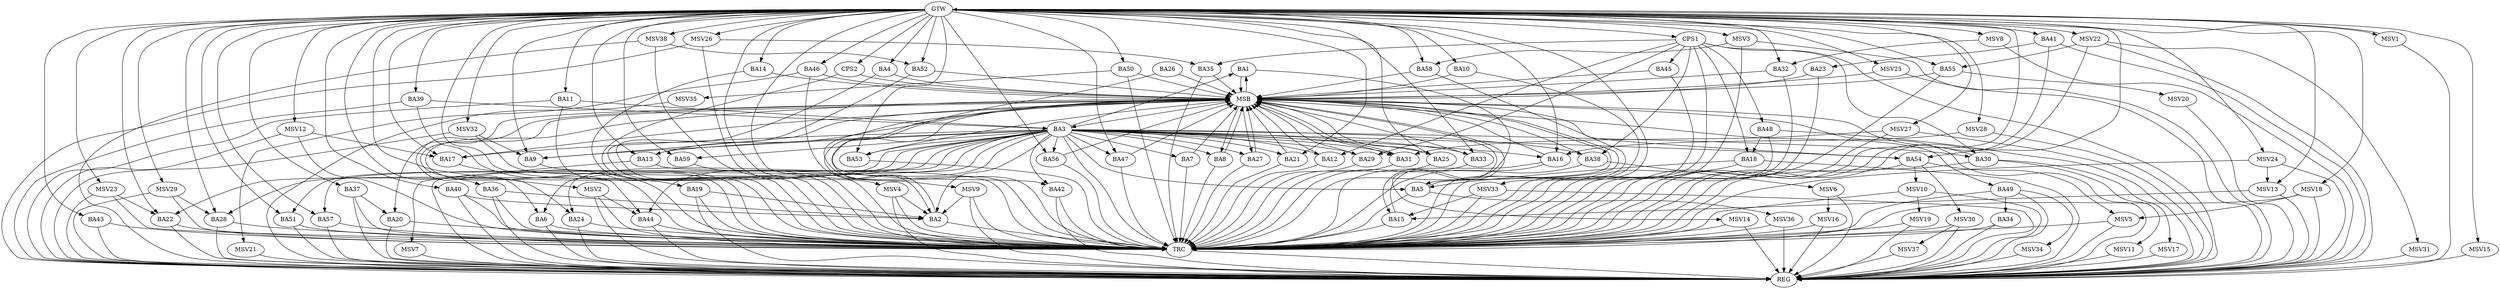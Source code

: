 strict digraph G {
  BA1 [ label="BA1" ];
  BA2 [ label="BA2" ];
  BA3 [ label="BA3" ];
  BA4 [ label="BA4" ];
  BA5 [ label="BA5" ];
  BA6 [ label="BA6" ];
  BA7 [ label="BA7" ];
  BA8 [ label="BA8" ];
  BA9 [ label="BA9" ];
  BA10 [ label="BA10" ];
  BA11 [ label="BA11" ];
  BA12 [ label="BA12" ];
  BA13 [ label="BA13" ];
  BA14 [ label="BA14" ];
  BA15 [ label="BA15" ];
  BA16 [ label="BA16" ];
  BA17 [ label="BA17" ];
  BA18 [ label="BA18" ];
  BA19 [ label="BA19" ];
  BA20 [ label="BA20" ];
  BA21 [ label="BA21" ];
  BA22 [ label="BA22" ];
  BA23 [ label="BA23" ];
  BA24 [ label="BA24" ];
  BA25 [ label="BA25" ];
  BA26 [ label="BA26" ];
  BA27 [ label="BA27" ];
  BA28 [ label="BA28" ];
  BA29 [ label="BA29" ];
  BA30 [ label="BA30" ];
  BA31 [ label="BA31" ];
  BA32 [ label="BA32" ];
  BA33 [ label="BA33" ];
  BA34 [ label="BA34" ];
  BA35 [ label="BA35" ];
  BA36 [ label="BA36" ];
  BA37 [ label="BA37" ];
  BA38 [ label="BA38" ];
  BA39 [ label="BA39" ];
  BA40 [ label="BA40" ];
  BA41 [ label="BA41" ];
  BA42 [ label="BA42" ];
  BA43 [ label="BA43" ];
  BA44 [ label="BA44" ];
  BA45 [ label="BA45" ];
  BA46 [ label="BA46" ];
  BA47 [ label="BA47" ];
  BA48 [ label="BA48" ];
  BA49 [ label="BA49" ];
  BA50 [ label="BA50" ];
  BA51 [ label="BA51" ];
  BA52 [ label="BA52" ];
  BA53 [ label="BA53" ];
  BA54 [ label="BA54" ];
  BA55 [ label="BA55" ];
  BA56 [ label="BA56" ];
  BA57 [ label="BA57" ];
  BA58 [ label="BA58" ];
  BA59 [ label="BA59" ];
  CPS1 [ label="CPS1" ];
  CPS2 [ label="CPS2" ];
  GTW [ label="GTW" ];
  REG [ label="REG" ];
  MSB [ label="MSB" ];
  TRC [ label="TRC" ];
  MSV1 [ label="MSV1" ];
  MSV2 [ label="MSV2" ];
  MSV3 [ label="MSV3" ];
  MSV4 [ label="MSV4" ];
  MSV5 [ label="MSV5" ];
  MSV6 [ label="MSV6" ];
  MSV7 [ label="MSV7" ];
  MSV8 [ label="MSV8" ];
  MSV9 [ label="MSV9" ];
  MSV10 [ label="MSV10" ];
  MSV11 [ label="MSV11" ];
  MSV12 [ label="MSV12" ];
  MSV13 [ label="MSV13" ];
  MSV14 [ label="MSV14" ];
  MSV15 [ label="MSV15" ];
  MSV16 [ label="MSV16" ];
  MSV17 [ label="MSV17" ];
  MSV18 [ label="MSV18" ];
  MSV19 [ label="MSV19" ];
  MSV20 [ label="MSV20" ];
  MSV21 [ label="MSV21" ];
  MSV22 [ label="MSV22" ];
  MSV23 [ label="MSV23" ];
  MSV24 [ label="MSV24" ];
  MSV25 [ label="MSV25" ];
  MSV26 [ label="MSV26" ];
  MSV27 [ label="MSV27" ];
  MSV28 [ label="MSV28" ];
  MSV29 [ label="MSV29" ];
  MSV30 [ label="MSV30" ];
  MSV31 [ label="MSV31" ];
  MSV32 [ label="MSV32" ];
  MSV33 [ label="MSV33" ];
  MSV34 [ label="MSV34" ];
  MSV35 [ label="MSV35" ];
  MSV36 [ label="MSV36" ];
  MSV37 [ label="MSV37" ];
  MSV38 [ label="MSV38" ];
  BA3 -> BA2;
  BA11 -> BA3;
  BA18 -> BA5;
  BA19 -> BA2;
  BA36 -> BA2;
  BA37 -> BA20;
  BA39 -> BA3;
  BA40 -> BA2;
  BA41 -> BA23;
  BA48 -> BA18;
  BA49 -> BA34;
  CPS1 -> BA38;
  CPS1 -> BA30;
  CPS1 -> BA18;
  CPS1 -> BA35;
  CPS1 -> BA12;
  CPS1 -> BA48;
  CPS1 -> BA29;
  CPS1 -> BA45;
  GTW -> BA4;
  GTW -> BA9;
  GTW -> BA10;
  GTW -> BA11;
  GTW -> BA13;
  GTW -> BA14;
  GTW -> BA16;
  GTW -> BA17;
  GTW -> BA19;
  GTW -> BA21;
  GTW -> BA22;
  GTW -> BA25;
  GTW -> BA28;
  GTW -> BA32;
  GTW -> BA33;
  GTW -> BA36;
  GTW -> BA37;
  GTW -> BA39;
  GTW -> BA40;
  GTW -> BA41;
  GTW -> BA43;
  GTW -> BA46;
  GTW -> BA47;
  GTW -> BA50;
  GTW -> BA51;
  GTW -> BA52;
  GTW -> BA53;
  GTW -> BA54;
  GTW -> BA55;
  GTW -> BA56;
  GTW -> BA57;
  GTW -> BA58;
  GTW -> BA59;
  GTW -> CPS1;
  GTW -> CPS2;
  BA3 -> REG;
  BA6 -> REG;
  BA11 -> REG;
  BA18 -> REG;
  BA19 -> REG;
  BA20 -> REG;
  BA22 -> REG;
  BA24 -> REG;
  BA28 -> REG;
  BA34 -> REG;
  BA36 -> REG;
  BA37 -> REG;
  BA39 -> REG;
  BA40 -> REG;
  BA41 -> REG;
  BA42 -> REG;
  BA43 -> REG;
  BA44 -> REG;
  BA48 -> REG;
  BA49 -> REG;
  BA51 -> REG;
  BA57 -> REG;
  CPS1 -> REG;
  BA1 -> MSB;
  MSB -> BA2;
  MSB -> REG;
  BA2 -> MSB;
  MSB -> BA1;
  BA4 -> MSB;
  BA5 -> MSB;
  BA7 -> MSB;
  BA8 -> MSB;
  MSB -> BA5;
  BA9 -> MSB;
  BA10 -> MSB;
  MSB -> BA3;
  BA12 -> MSB;
  BA13 -> MSB;
  MSB -> BA8;
  BA14 -> MSB;
  BA15 -> MSB;
  BA16 -> MSB;
  BA17 -> MSB;
  BA21 -> MSB;
  BA23 -> MSB;
  BA25 -> MSB;
  BA26 -> MSB;
  MSB -> BA15;
  BA27 -> MSB;
  BA29 -> MSB;
  BA30 -> MSB;
  MSB -> BA24;
  BA31 -> MSB;
  BA32 -> MSB;
  BA33 -> MSB;
  BA35 -> MSB;
  MSB -> BA20;
  BA38 -> MSB;
  BA45 -> MSB;
  MSB -> BA6;
  BA46 -> MSB;
  BA47 -> MSB;
  BA50 -> MSB;
  MSB -> BA42;
  BA52 -> MSB;
  BA53 -> MSB;
  MSB -> BA31;
  BA54 -> MSB;
  MSB -> BA49;
  BA55 -> MSB;
  BA56 -> MSB;
  BA58 -> MSB;
  MSB -> BA27;
  CPS2 -> MSB;
  MSB -> BA44;
  BA1 -> TRC;
  BA2 -> TRC;
  BA3 -> TRC;
  BA4 -> TRC;
  BA5 -> TRC;
  BA6 -> TRC;
  BA7 -> TRC;
  BA8 -> TRC;
  BA9 -> TRC;
  BA10 -> TRC;
  BA11 -> TRC;
  BA12 -> TRC;
  BA13 -> TRC;
  BA14 -> TRC;
  BA15 -> TRC;
  BA16 -> TRC;
  BA17 -> TRC;
  BA18 -> TRC;
  BA19 -> TRC;
  BA20 -> TRC;
  BA21 -> TRC;
  BA22 -> TRC;
  BA23 -> TRC;
  BA24 -> TRC;
  BA25 -> TRC;
  BA26 -> TRC;
  BA27 -> TRC;
  BA28 -> TRC;
  BA29 -> TRC;
  BA30 -> TRC;
  BA31 -> TRC;
  BA32 -> TRC;
  BA33 -> TRC;
  BA34 -> TRC;
  BA35 -> TRC;
  BA36 -> TRC;
  BA37 -> TRC;
  BA38 -> TRC;
  BA39 -> TRC;
  BA40 -> TRC;
  BA41 -> TRC;
  BA42 -> TRC;
  BA43 -> TRC;
  BA44 -> TRC;
  BA45 -> TRC;
  BA46 -> TRC;
  BA47 -> TRC;
  BA48 -> TRC;
  BA49 -> TRC;
  BA50 -> TRC;
  BA51 -> TRC;
  BA52 -> TRC;
  BA53 -> TRC;
  BA54 -> TRC;
  BA55 -> TRC;
  BA56 -> TRC;
  BA57 -> TRC;
  BA58 -> TRC;
  BA59 -> TRC;
  CPS1 -> TRC;
  CPS2 -> TRC;
  GTW -> TRC;
  TRC -> REG;
  BA3 -> BA27;
  BA3 -> BA16;
  BA3 -> BA57;
  BA3 -> BA25;
  BA3 -> BA30;
  BA3 -> BA51;
  BA3 -> BA7;
  BA3 -> BA28;
  BA3 -> BA5;
  BA3 -> BA53;
  BA3 -> BA54;
  BA3 -> BA44;
  BA3 -> BA8;
  BA3 -> BA17;
  BA3 -> BA24;
  BA3 -> BA1;
  BA3 -> BA22;
  BA3 -> BA29;
  BA3 -> BA59;
  BA3 -> BA47;
  BA3 -> BA56;
  BA3 -> BA42;
  BA3 -> BA33;
  BA3 -> BA38;
  BA3 -> BA12;
  BA3 -> BA21;
  BA3 -> BA13;
  BA3 -> BA6;
  BA3 -> BA9;
  BA3 -> BA31;
  MSV1 -> GTW;
  GTW -> MSV1;
  MSV1 -> REG;
  MSV2 -> BA44;
  GTW -> MSV2;
  MSV2 -> REG;
  MSV2 -> TRC;
  MSV3 -> BA58;
  GTW -> MSV3;
  MSV3 -> REG;
  MSV3 -> TRC;
  MSV4 -> BA2;
  GTW -> MSV4;
  MSV4 -> REG;
  MSV4 -> TRC;
  BA54 -> MSV5;
  MSV5 -> REG;
  MSV5 -> TRC;
  BA38 -> MSV6;
  MSV6 -> REG;
  BA13 -> MSV7;
  MSV7 -> REG;
  MSV8 -> BA32;
  GTW -> MSV8;
  MSV8 -> REG;
  MSV9 -> BA2;
  GTW -> MSV9;
  MSV9 -> REG;
  MSV9 -> TRC;
  BA54 -> MSV10;
  MSV10 -> REG;
  MSV10 -> TRC;
  BA30 -> MSV11;
  MSV11 -> REG;
  MSV12 -> BA17;
  GTW -> MSV12;
  MSV12 -> REG;
  MSV12 -> TRC;
  MSV13 -> BA15;
  GTW -> MSV13;
  MSV13 -> REG;
  BA16 -> MSV14;
  MSV14 -> REG;
  MSV14 -> TRC;
  GTW -> MSV15;
  MSV15 -> REG;
  MSV6 -> MSV16;
  MSV16 -> REG;
  MSV16 -> TRC;
  BA30 -> MSV17;
  MSV17 -> REG;
  MSV18 -> MSV5;
  GTW -> MSV18;
  MSV18 -> REG;
  MSV18 -> TRC;
  MSV10 -> MSV19;
  MSV19 -> REG;
  MSV19 -> TRC;
  BA55 -> MSV20;
  MSV20 -> REG;
  BA46 -> MSV21;
  MSV21 -> REG;
  MSV22 -> BA55;
  GTW -> MSV22;
  MSV22 -> REG;
  MSV22 -> TRC;
  MSV23 -> BA22;
  GTW -> MSV23;
  MSV23 -> REG;
  MSV23 -> TRC;
  MSV24 -> MSV13;
  GTW -> MSV24;
  MSV24 -> REG;
  MSV24 -> TRC;
  MSV25 -> MSB;
  GTW -> MSV25;
  MSV25 -> REG;
  MSV26 -> BA35;
  GTW -> MSV26;
  MSV26 -> REG;
  MSV26 -> TRC;
  MSV27 -> BA31;
  GTW -> MSV27;
  MSV27 -> REG;
  MSV27 -> TRC;
  MSV28 -> BA16;
  GTW -> MSV28;
  MSV28 -> REG;
  MSV29 -> BA28;
  GTW -> MSV29;
  MSV29 -> REG;
  MSV29 -> TRC;
  BA54 -> MSV30;
  MSV30 -> REG;
  MSV30 -> TRC;
  MSV22 -> MSV31;
  MSV31 -> REG;
  MSV32 -> BA9;
  GTW -> MSV32;
  MSV32 -> REG;
  MSV32 -> TRC;
  MSV33 -> BA15;
  GTW -> MSV33;
  MSV33 -> REG;
  MSV33 -> TRC;
  BA49 -> MSV34;
  MSV34 -> REG;
  BA50 -> MSV35;
  MSV35 -> REG;
  BA5 -> MSV36;
  MSV36 -> REG;
  MSV36 -> TRC;
  MSV30 -> MSV37;
  MSV37 -> REG;
  MSV38 -> BA52;
  GTW -> MSV38;
  MSV38 -> REG;
  MSV38 -> TRC;
}

